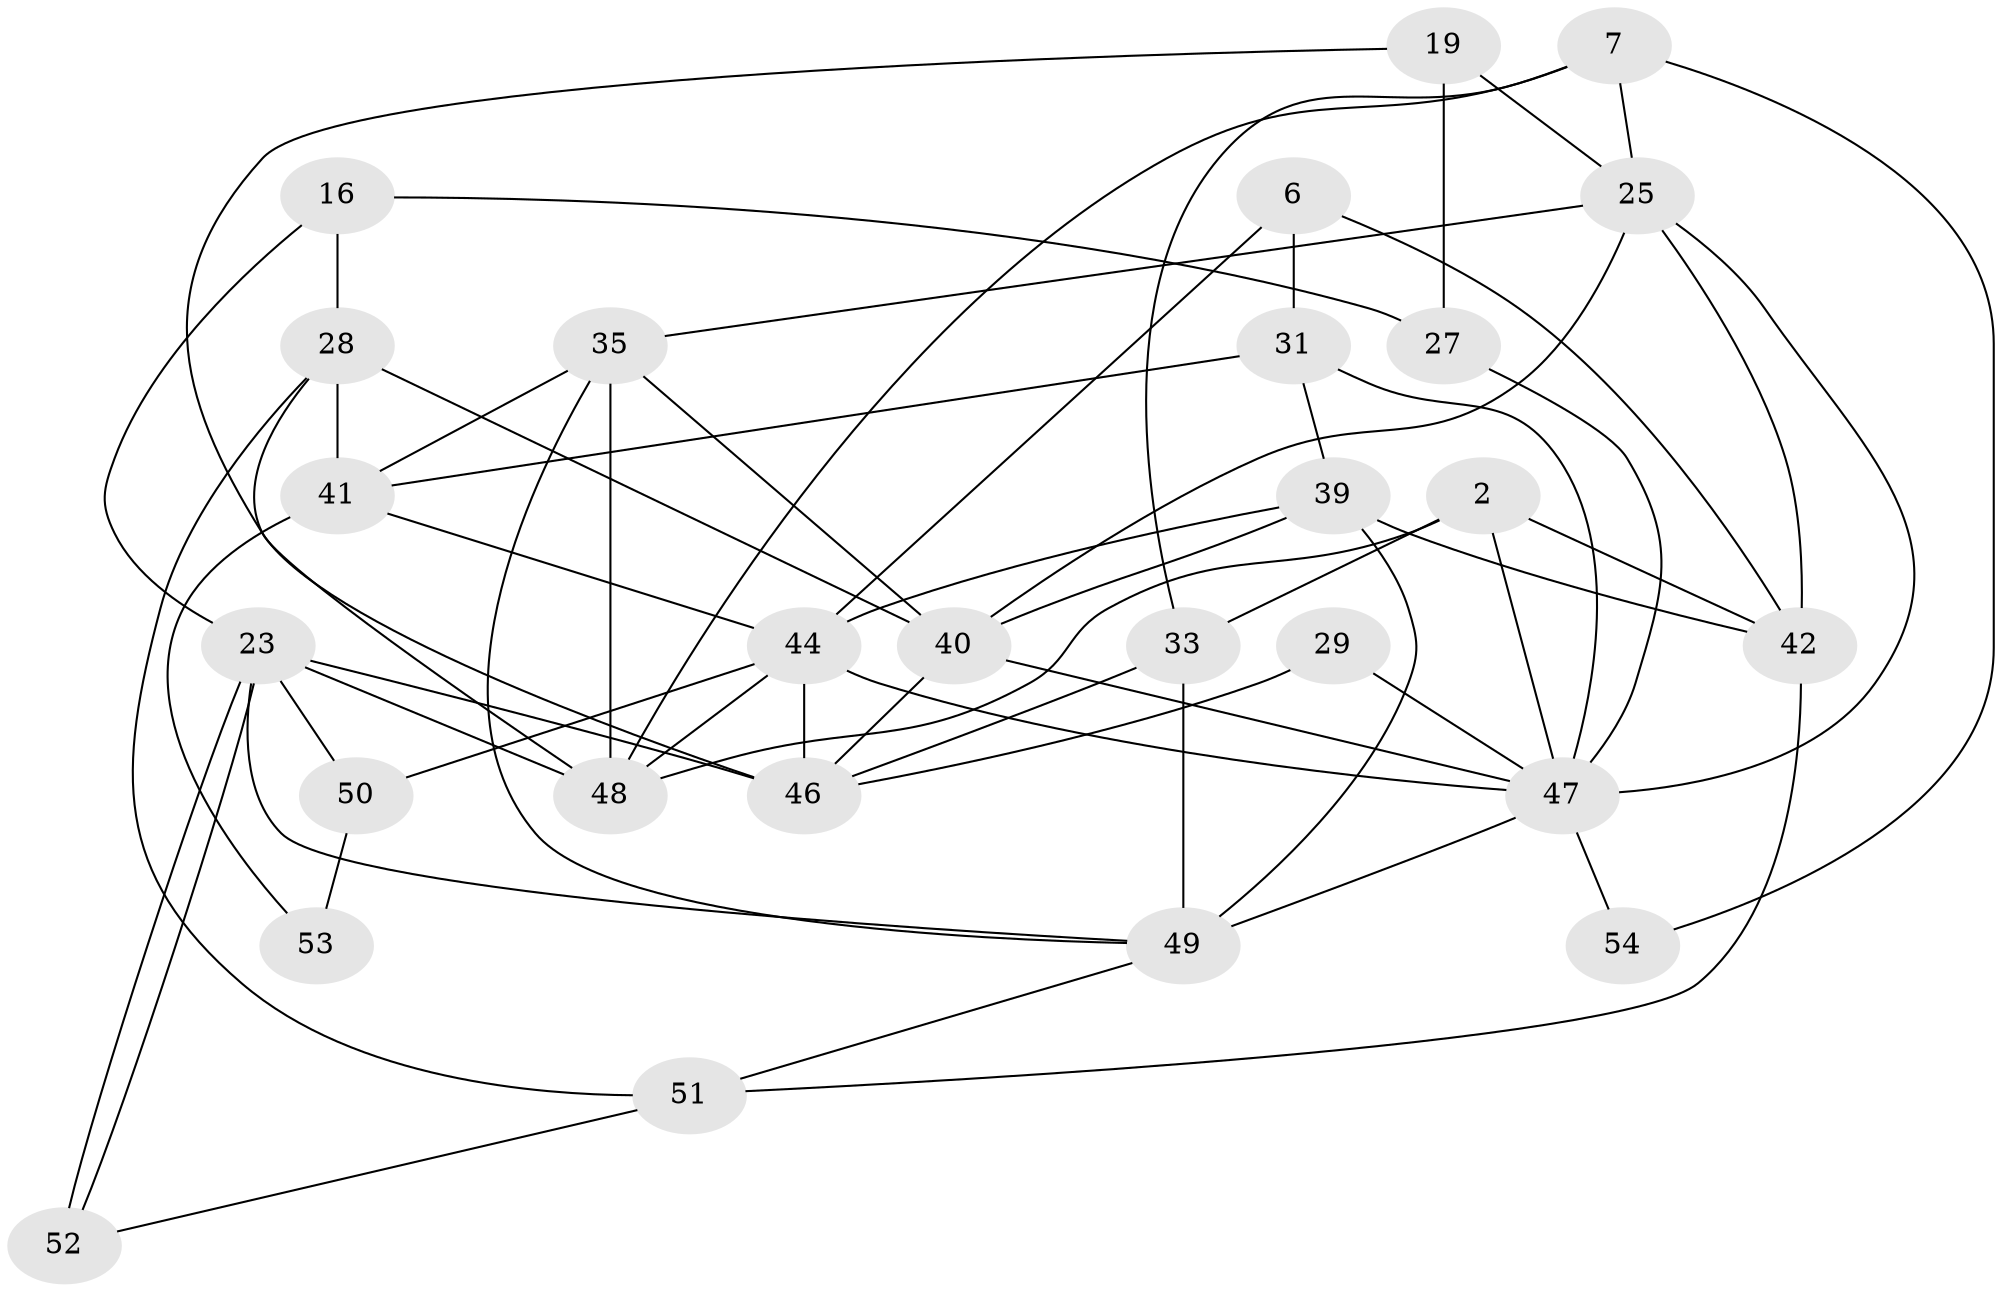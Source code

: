 // original degree distribution, {3: 0.2962962962962963, 5: 0.2037037037037037, 2: 0.09259259259259259, 4: 0.3148148148148148, 7: 0.037037037037037035, 6: 0.037037037037037035, 9: 0.018518518518518517}
// Generated by graph-tools (version 1.1) at 2025/51/03/09/25 04:51:52]
// undirected, 27 vertices, 61 edges
graph export_dot {
graph [start="1"]
  node [color=gray90,style=filled];
  2;
  6;
  7;
  16;
  19 [super="+17"];
  23;
  25 [super="+20"];
  27;
  28;
  29;
  31 [super="+1"];
  33;
  35;
  39 [super="+12+22"];
  40 [super="+8+36"];
  41 [super="+3"];
  42;
  44 [super="+9+15"];
  46 [super="+45+26"];
  47 [super="+34+43"];
  48 [super="+13+30"];
  49 [super="+37+38"];
  50;
  51;
  52;
  53;
  54;
  2 -- 42;
  2 -- 48 [weight=2];
  2 -- 33;
  2 -- 47;
  6 -- 42;
  6 -- 31 [weight=2];
  6 -- 44;
  7 -- 33;
  7 -- 25;
  7 -- 54;
  7 -- 48;
  16 -- 28;
  16 -- 23;
  16 -- 27;
  19 -- 27;
  19 -- 46;
  19 -- 25;
  23 -- 52;
  23 -- 52;
  23 -- 46 [weight=3];
  23 -- 50;
  23 -- 48;
  23 -- 49;
  25 -- 40;
  25 -- 47 [weight=2];
  25 -- 35;
  25 -- 42;
  27 -- 47;
  28 -- 48 [weight=2];
  28 -- 41;
  28 -- 51;
  28 -- 40;
  29 -- 46;
  29 -- 47 [weight=2];
  31 -- 47;
  31 -- 41;
  31 -- 39;
  33 -- 49 [weight=2];
  33 -- 46;
  35 -- 48 [weight=2];
  35 -- 49 [weight=2];
  35 -- 41;
  35 -- 40;
  39 -- 40 [weight=2];
  39 -- 44;
  39 -- 42;
  39 -- 49 [weight=2];
  40 -- 46 [weight=4];
  40 -- 47 [weight=2];
  41 -- 53;
  41 -- 44;
  42 -- 51;
  44 -- 46 [weight=3];
  44 -- 48;
  44 -- 50;
  44 -- 47 [weight=2];
  47 -- 49 [weight=2];
  47 -- 54;
  49 -- 51;
  50 -- 53;
  51 -- 52;
}
